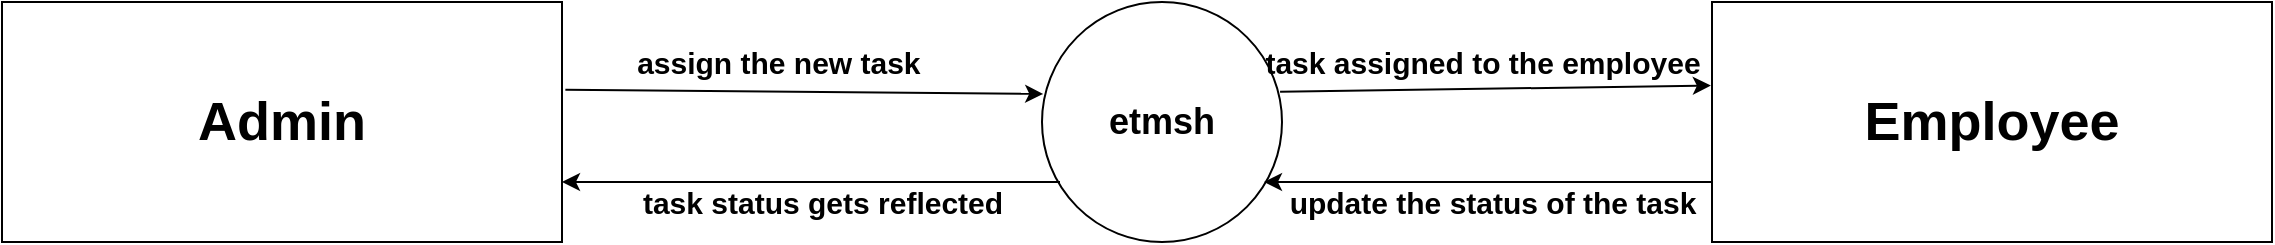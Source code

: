 <mxfile version="14.7.4" type="device"><diagram id="crujzg-q5TPgw-Xv9-Gx" name="Page-1"><mxGraphModel dx="1529" dy="763" grid="1" gridSize="10" guides="1" tooltips="1" connect="1" arrows="1" fold="1" page="1" pageScale="1" pageWidth="827" pageHeight="1169" math="0" shadow="0"><root><mxCell id="0"/><mxCell id="1" parent="0"/><mxCell id="RfISfDkgWZmr-4ybUEOo-1" value="&lt;b&gt;&lt;font style=&quot;font-size: 27px&quot;&gt;Admin&lt;/font&gt;&lt;/b&gt;" style="rounded=0;whiteSpace=wrap;html=1;" vertex="1" parent="1"><mxGeometry x="40" y="80" width="280" height="120" as="geometry"/></mxCell><mxCell id="RfISfDkgWZmr-4ybUEOo-2" value="&lt;b&gt;&lt;font style=&quot;font-size: 18px&quot;&gt;etmsh&lt;/font&gt;&lt;/b&gt;" style="ellipse;whiteSpace=wrap;html=1;aspect=fixed;" vertex="1" parent="1"><mxGeometry x="560" y="80" width="120" height="120" as="geometry"/></mxCell><mxCell id="RfISfDkgWZmr-4ybUEOo-7" value="&lt;b&gt;&lt;font style=&quot;font-size: 27px&quot;&gt;Employee&lt;/font&gt;&lt;/b&gt;" style="rounded=0;whiteSpace=wrap;html=1;" vertex="1" parent="1"><mxGeometry x="895" y="80" width="280" height="120" as="geometry"/></mxCell><mxCell id="RfISfDkgWZmr-4ybUEOo-8" value="" style="endArrow=classic;html=1;exitX=1.006;exitY=0.366;exitDx=0;exitDy=0;exitPerimeter=0;entryX=0.005;entryY=0.383;entryDx=0;entryDy=0;entryPerimeter=0;" edge="1" parent="1" source="RfISfDkgWZmr-4ybUEOo-1" target="RfISfDkgWZmr-4ybUEOo-2"><mxGeometry width="50" height="50" relative="1" as="geometry"><mxPoint x="390" y="410" as="sourcePoint"/><mxPoint x="440" y="360" as="targetPoint"/></mxGeometry></mxCell><mxCell id="RfISfDkgWZmr-4ybUEOo-9" value="" style="endArrow=classic;html=1;exitX=0.992;exitY=0.374;exitDx=0;exitDy=0;exitPerimeter=0;entryX=-0.002;entryY=0.348;entryDx=0;entryDy=0;entryPerimeter=0;" edge="1" parent="1" source="RfISfDkgWZmr-4ybUEOo-2" target="RfISfDkgWZmr-4ybUEOo-7"><mxGeometry width="50" height="50" relative="1" as="geometry"><mxPoint x="390" y="410" as="sourcePoint"/><mxPoint x="440" y="360" as="targetPoint"/></mxGeometry></mxCell><mxCell id="RfISfDkgWZmr-4ybUEOo-10" value="" style="endArrow=classic;html=1;exitX=0;exitY=0.75;exitDx=0;exitDy=0;" edge="1" parent="1" source="RfISfDkgWZmr-4ybUEOo-7"><mxGeometry width="50" height="50" relative="1" as="geometry"><mxPoint x="880" y="180" as="sourcePoint"/><mxPoint x="671" y="170" as="targetPoint"/></mxGeometry></mxCell><mxCell id="RfISfDkgWZmr-4ybUEOo-11" value="" style="endArrow=classic;html=1;exitX=0;exitY=0.75;exitDx=0;exitDy=0;entryX=1;entryY=0.75;entryDx=0;entryDy=0;" edge="1" parent="1" target="RfISfDkgWZmr-4ybUEOo-1"><mxGeometry width="50" height="50" relative="1" as="geometry"><mxPoint x="569" y="170" as="sourcePoint"/><mxPoint x="360" y="170" as="targetPoint"/></mxGeometry></mxCell><mxCell id="RfISfDkgWZmr-4ybUEOo-12" value="&lt;b&gt;&lt;font style=&quot;font-size: 15px&quot;&gt;assign the new task&amp;nbsp;&lt;/font&gt;&lt;/b&gt;" style="text;html=1;align=center;verticalAlign=middle;resizable=0;points=[];autosize=1;strokeColor=none;" vertex="1" parent="1"><mxGeometry x="350" y="100" width="160" height="20" as="geometry"/></mxCell><mxCell id="RfISfDkgWZmr-4ybUEOo-13" value="&lt;b&gt;&lt;font style=&quot;font-size: 15px&quot;&gt;task assigned to the employee&lt;/font&gt;&lt;/b&gt;" style="text;html=1;align=center;verticalAlign=middle;resizable=0;points=[];autosize=1;strokeColor=none;" vertex="1" parent="1"><mxGeometry x="665" y="100" width="230" height="20" as="geometry"/></mxCell><mxCell id="RfISfDkgWZmr-4ybUEOo-14" value="&lt;b&gt;&lt;font style=&quot;font-size: 15px&quot;&gt;update the status of the task&lt;/font&gt;&lt;/b&gt;" style="text;html=1;align=center;verticalAlign=middle;resizable=0;points=[];autosize=1;strokeColor=none;" vertex="1" parent="1"><mxGeometry x="675" y="170" width="220" height="20" as="geometry"/></mxCell><mxCell id="RfISfDkgWZmr-4ybUEOo-15" value="&lt;b&gt;&lt;font style=&quot;font-size: 15px&quot;&gt;task status gets reflected&lt;/font&gt;&lt;/b&gt;" style="text;html=1;align=center;verticalAlign=middle;resizable=0;points=[];autosize=1;strokeColor=none;" vertex="1" parent="1"><mxGeometry x="350" y="170" width="200" height="20" as="geometry"/></mxCell></root></mxGraphModel></diagram></mxfile>